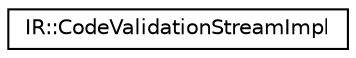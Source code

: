 digraph "Graphical Class Hierarchy"
{
  edge [fontname="Helvetica",fontsize="10",labelfontname="Helvetica",labelfontsize="10"];
  node [fontname="Helvetica",fontsize="10",shape=record];
  rankdir="LR";
  Node0 [label="IR::CodeValidationStreamImpl",height=0.2,width=0.4,color="black", fillcolor="white", style="filled",URL="$struct_i_r_1_1_code_validation_stream_impl.html"];
}
